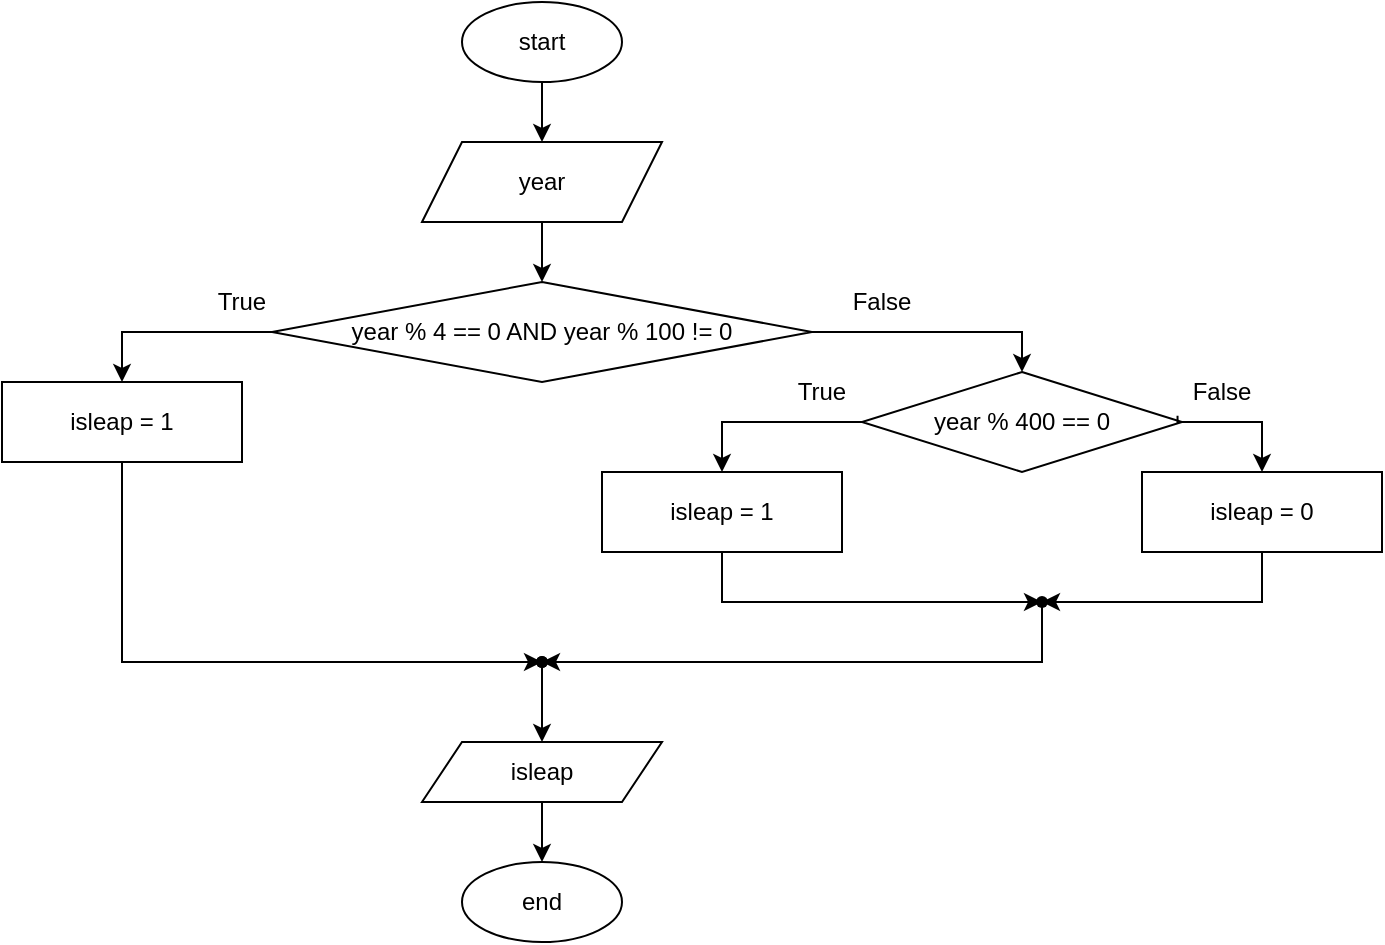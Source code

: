 <mxfile version="28.2.5">
  <diagram name="Page-1" id="C9bJRumhFQhJBT1QdkPO">
    <mxGraphModel dx="1501" dy="1114" grid="1" gridSize="10" guides="1" tooltips="1" connect="1" arrows="1" fold="1" page="1" pageScale="1" pageWidth="827" pageHeight="1169" math="0" shadow="0">
      <root>
        <mxCell id="0" />
        <mxCell id="1" parent="0" />
        <mxCell id="S-BvVyqAKhGbcT2tyxxs-4" value="" style="edgeStyle=orthogonalEdgeStyle;rounded=0;orthogonalLoop=1;jettySize=auto;html=1;" edge="1" parent="1" source="S-BvVyqAKhGbcT2tyxxs-1" target="S-BvVyqAKhGbcT2tyxxs-3">
          <mxGeometry relative="1" as="geometry" />
        </mxCell>
        <mxCell id="S-BvVyqAKhGbcT2tyxxs-1" value="start" style="ellipse;whiteSpace=wrap;html=1;" vertex="1" parent="1">
          <mxGeometry x="299" y="20" width="80" height="40" as="geometry" />
        </mxCell>
        <mxCell id="S-BvVyqAKhGbcT2tyxxs-39" value="" style="edgeStyle=orthogonalEdgeStyle;rounded=0;orthogonalLoop=1;jettySize=auto;html=1;" edge="1" parent="1" source="S-BvVyqAKhGbcT2tyxxs-2" target="S-BvVyqAKhGbcT2tyxxs-38">
          <mxGeometry relative="1" as="geometry">
            <Array as="points">
              <mxPoint x="129" y="350" />
            </Array>
          </mxGeometry>
        </mxCell>
        <mxCell id="S-BvVyqAKhGbcT2tyxxs-2" value="isleap = 1" style="rounded=0;whiteSpace=wrap;html=1;" vertex="1" parent="1">
          <mxGeometry x="69" y="210" width="120" height="40" as="geometry" />
        </mxCell>
        <mxCell id="S-BvVyqAKhGbcT2tyxxs-7" value="" style="edgeStyle=orthogonalEdgeStyle;rounded=0;orthogonalLoop=1;jettySize=auto;html=1;" edge="1" parent="1" source="S-BvVyqAKhGbcT2tyxxs-3" target="S-BvVyqAKhGbcT2tyxxs-6">
          <mxGeometry relative="1" as="geometry" />
        </mxCell>
        <mxCell id="S-BvVyqAKhGbcT2tyxxs-3" value="year" style="shape=parallelogram;perimeter=parallelogramPerimeter;whiteSpace=wrap;html=1;fixedSize=1;" vertex="1" parent="1">
          <mxGeometry x="279" y="90" width="120" height="40" as="geometry" />
        </mxCell>
        <mxCell id="S-BvVyqAKhGbcT2tyxxs-5" value="isleap = 1" style="rounded=0;whiteSpace=wrap;html=1;" vertex="1" parent="1">
          <mxGeometry x="369" y="255" width="120" height="40" as="geometry" />
        </mxCell>
        <mxCell id="S-BvVyqAKhGbcT2tyxxs-10" value="" style="edgeStyle=orthogonalEdgeStyle;rounded=0;orthogonalLoop=1;jettySize=auto;html=1;" edge="1" parent="1" source="S-BvVyqAKhGbcT2tyxxs-6">
          <mxGeometry relative="1" as="geometry">
            <mxPoint x="129" y="210" as="targetPoint" />
            <Array as="points">
              <mxPoint x="129" y="185" />
              <mxPoint x="129" y="210" />
            </Array>
          </mxGeometry>
        </mxCell>
        <mxCell id="S-BvVyqAKhGbcT2tyxxs-6" value="year % 4 == 0 AND year % 100 != 0" style="rhombus;whiteSpace=wrap;html=1;" vertex="1" parent="1">
          <mxGeometry x="204" y="160" width="270" height="50" as="geometry" />
        </mxCell>
        <mxCell id="S-BvVyqAKhGbcT2tyxxs-16" value="" style="edgeStyle=orthogonalEdgeStyle;rounded=0;orthogonalLoop=1;jettySize=auto;html=1;entryX=0.5;entryY=0;entryDx=0;entryDy=0;" edge="1" parent="1" source="S-BvVyqAKhGbcT2tyxxs-9" target="S-BvVyqAKhGbcT2tyxxs-5">
          <mxGeometry relative="1" as="geometry">
            <Array as="points">
              <mxPoint x="429" y="230" />
            </Array>
          </mxGeometry>
        </mxCell>
        <mxCell id="S-BvVyqAKhGbcT2tyxxs-9" value="year % 400 == 0" style="rhombus;whiteSpace=wrap;html=1;" vertex="1" parent="1">
          <mxGeometry x="499" y="205" width="160" height="50" as="geometry" />
        </mxCell>
        <mxCell id="S-BvVyqAKhGbcT2tyxxs-14" value="" style="edgeStyle=orthogonalEdgeStyle;rounded=0;orthogonalLoop=1;jettySize=auto;html=1;exitX=0.986;exitY=0.437;exitDx=0;exitDy=0;exitPerimeter=0;" edge="1" parent="1" source="S-BvVyqAKhGbcT2tyxxs-9">
          <mxGeometry relative="1" as="geometry">
            <mxPoint x="779" y="230" as="sourcePoint" />
            <mxPoint x="699" y="255" as="targetPoint" />
            <Array as="points">
              <mxPoint x="657" y="230" />
              <mxPoint x="699" y="230" />
            </Array>
          </mxGeometry>
        </mxCell>
        <mxCell id="S-BvVyqAKhGbcT2tyxxs-18" value="" style="endArrow=classic;html=1;rounded=0;exitX=1;exitY=0.5;exitDx=0;exitDy=0;entryX=0.5;entryY=0;entryDx=0;entryDy=0;" edge="1" parent="1" source="S-BvVyqAKhGbcT2tyxxs-6" target="S-BvVyqAKhGbcT2tyxxs-9">
          <mxGeometry width="50" height="50" relative="1" as="geometry">
            <mxPoint x="319" y="480" as="sourcePoint" />
            <mxPoint x="649.0" y="215" as="targetPoint" />
            <Array as="points">
              <mxPoint x="579" y="185" />
            </Array>
          </mxGeometry>
        </mxCell>
        <mxCell id="S-BvVyqAKhGbcT2tyxxs-21" value="" style="endArrow=classic;html=1;rounded=0;exitX=0.5;exitY=1;exitDx=0;exitDy=0;" edge="1" parent="1" source="S-BvVyqAKhGbcT2tyxxs-5">
          <mxGeometry width="50" height="50" relative="1" as="geometry">
            <mxPoint x="319" y="480" as="sourcePoint" />
            <mxPoint x="589" y="320" as="targetPoint" />
            <Array as="points">
              <mxPoint x="429" y="320" />
            </Array>
          </mxGeometry>
        </mxCell>
        <mxCell id="S-BvVyqAKhGbcT2tyxxs-27" value="" style="endArrow=classic;html=1;rounded=0;exitDx=0;exitDy=0;" edge="1" parent="1" source="S-BvVyqAKhGbcT2tyxxs-35">
          <mxGeometry width="50" height="50" relative="1" as="geometry">
            <mxPoint x="649.0" y="255" as="sourcePoint" />
            <mxPoint x="589" y="320" as="targetPoint" />
            <Array as="points" />
          </mxGeometry>
        </mxCell>
        <mxCell id="S-BvVyqAKhGbcT2tyxxs-31" value="" style="edgeStyle=orthogonalEdgeStyle;rounded=0;orthogonalLoop=1;jettySize=auto;html=1;" edge="1" parent="1" source="S-BvVyqAKhGbcT2tyxxs-29" target="S-BvVyqAKhGbcT2tyxxs-30">
          <mxGeometry relative="1" as="geometry" />
        </mxCell>
        <mxCell id="S-BvVyqAKhGbcT2tyxxs-29" value="isleap" style="shape=parallelogram;perimeter=parallelogramPerimeter;whiteSpace=wrap;html=1;fixedSize=1;" vertex="1" parent="1">
          <mxGeometry x="279" y="390" width="120" height="30" as="geometry" />
        </mxCell>
        <mxCell id="S-BvVyqAKhGbcT2tyxxs-30" value="end" style="ellipse;whiteSpace=wrap;html=1;" vertex="1" parent="1">
          <mxGeometry x="299" y="450" width="80" height="40" as="geometry" />
        </mxCell>
        <mxCell id="S-BvVyqAKhGbcT2tyxxs-32" value="True" style="text;html=1;align=center;verticalAlign=middle;whiteSpace=wrap;rounded=0;" vertex="1" parent="1">
          <mxGeometry x="159" y="160" width="60" height="20" as="geometry" />
        </mxCell>
        <mxCell id="S-BvVyqAKhGbcT2tyxxs-33" value="False" style="text;html=1;align=center;verticalAlign=middle;whiteSpace=wrap;rounded=0;" vertex="1" parent="1">
          <mxGeometry x="479" y="160" width="60" height="20" as="geometry" />
        </mxCell>
        <mxCell id="S-BvVyqAKhGbcT2tyxxs-34" value="isleap = 0" style="rounded=0;whiteSpace=wrap;html=1;" vertex="1" parent="1">
          <mxGeometry x="639" y="255" width="120" height="40" as="geometry" />
        </mxCell>
        <mxCell id="S-BvVyqAKhGbcT2tyxxs-36" value="" style="endArrow=classic;html=1;rounded=0;exitX=0.5;exitY=1;exitDx=0;exitDy=0;" edge="1" parent="1" source="S-BvVyqAKhGbcT2tyxxs-34" target="S-BvVyqAKhGbcT2tyxxs-35">
          <mxGeometry width="50" height="50" relative="1" as="geometry">
            <mxPoint x="699" y="295" as="sourcePoint" />
            <mxPoint x="589" y="320" as="targetPoint" />
            <Array as="points">
              <mxPoint x="699" y="320" />
              <mxPoint x="649" y="320" />
            </Array>
          </mxGeometry>
        </mxCell>
        <mxCell id="S-BvVyqAKhGbcT2tyxxs-41" value="" style="edgeStyle=orthogonalEdgeStyle;rounded=0;orthogonalLoop=1;jettySize=auto;html=1;" edge="1" parent="1" source="S-BvVyqAKhGbcT2tyxxs-35" target="S-BvVyqAKhGbcT2tyxxs-40">
          <mxGeometry relative="1" as="geometry">
            <Array as="points">
              <mxPoint x="589" y="350" />
            </Array>
          </mxGeometry>
        </mxCell>
        <mxCell id="S-BvVyqAKhGbcT2tyxxs-35" value="" style="shape=waypoint;sketch=0;size=6;pointerEvents=1;points=[];fillColor=default;resizable=0;rotatable=0;perimeter=centerPerimeter;snapToPoint=1;rounded=0;" vertex="1" parent="1">
          <mxGeometry x="579" y="310" width="20" height="20" as="geometry" />
        </mxCell>
        <mxCell id="S-BvVyqAKhGbcT2tyxxs-38" value="" style="shape=waypoint;sketch=0;size=6;pointerEvents=1;points=[];fillColor=default;resizable=0;rotatable=0;perimeter=centerPerimeter;snapToPoint=1;rounded=0;" vertex="1" parent="1">
          <mxGeometry x="329" y="340" width="20" height="20" as="geometry" />
        </mxCell>
        <mxCell id="S-BvVyqAKhGbcT2tyxxs-42" value="" style="edgeStyle=orthogonalEdgeStyle;rounded=0;orthogonalLoop=1;jettySize=auto;html=1;" edge="1" parent="1" source="S-BvVyqAKhGbcT2tyxxs-40">
          <mxGeometry relative="1" as="geometry">
            <mxPoint x="339" y="390" as="targetPoint" />
          </mxGeometry>
        </mxCell>
        <mxCell id="S-BvVyqAKhGbcT2tyxxs-40" value="" style="shape=waypoint;sketch=0;size=6;pointerEvents=1;points=[];fillColor=default;resizable=0;rotatable=0;perimeter=centerPerimeter;snapToPoint=1;rounded=0;" vertex="1" parent="1">
          <mxGeometry x="329" y="340" width="20" height="20" as="geometry" />
        </mxCell>
        <mxCell id="S-BvVyqAKhGbcT2tyxxs-43" value="True" style="text;html=1;align=center;verticalAlign=middle;whiteSpace=wrap;rounded=0;" vertex="1" parent="1">
          <mxGeometry x="449" y="205" width="60" height="20" as="geometry" />
        </mxCell>
        <mxCell id="S-BvVyqAKhGbcT2tyxxs-44" value="False" style="text;html=1;align=center;verticalAlign=middle;whiteSpace=wrap;rounded=0;" vertex="1" parent="1">
          <mxGeometry x="649" y="205" width="60" height="20" as="geometry" />
        </mxCell>
      </root>
    </mxGraphModel>
  </diagram>
</mxfile>
